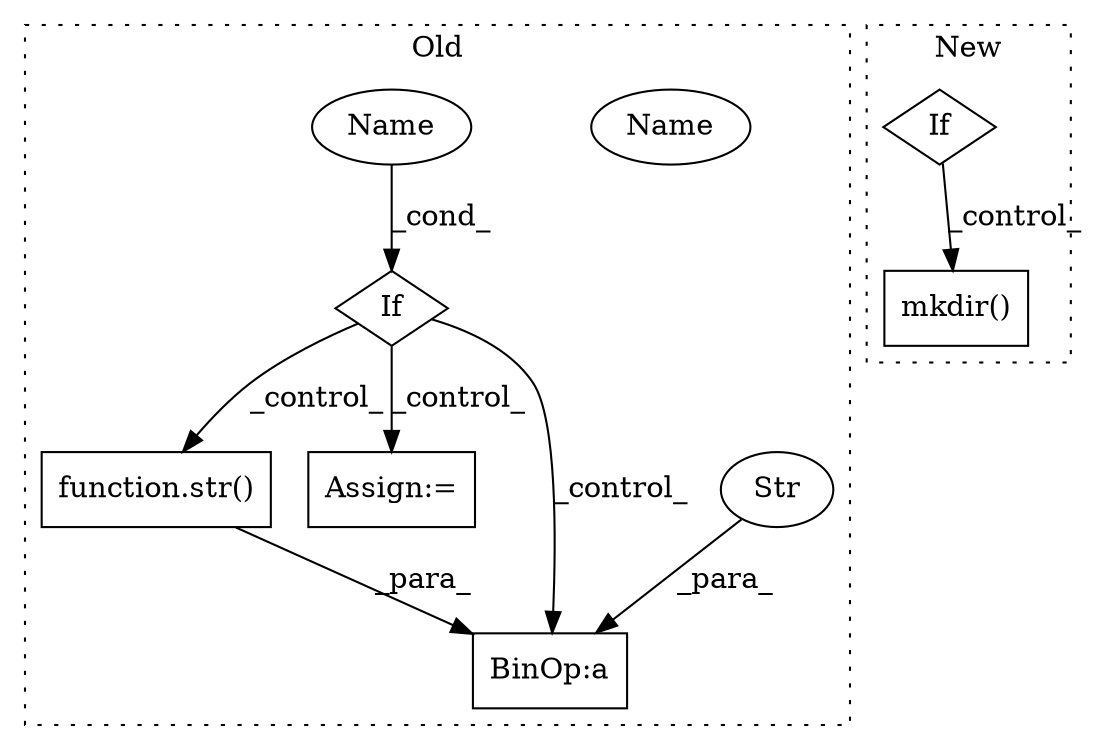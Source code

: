 digraph G {
subgraph cluster0 {
1 [label="function.str()" a="75" s="2600,2612" l="4,1" shape="box"];
4 [label="If" a="96" s="2422" l="3" shape="diamond"];
5 [label="Assign:=" a="68" s="2449" l="3" shape="box"];
6 [label="Name" a="87" s="2425" l="11" shape="ellipse"];
7 [label="BinOp:a" a="82" s="2597" l="3" shape="box"];
8 [label="Str" a="66" s="2589" l="8" shape="ellipse"];
9 [label="Name" a="87" s="2425" l="11" shape="ellipse"];
label = "Old";
style="dotted";
}
subgraph cluster1 {
2 [label="mkdir()" a="75" s="3375,3392" l="9,1" shape="box"];
3 [label="If" a="96" s="3330" l="3" shape="diamond"];
label = "New";
style="dotted";
}
1 -> 7 [label="_para_"];
3 -> 2 [label="_control_"];
4 -> 1 [label="_control_"];
4 -> 5 [label="_control_"];
4 -> 7 [label="_control_"];
8 -> 7 [label="_para_"];
9 -> 4 [label="_cond_"];
}